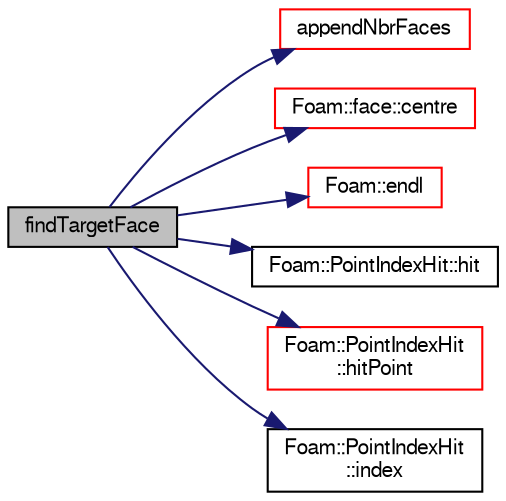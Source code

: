 digraph "findTargetFace"
{
  bgcolor="transparent";
  edge [fontname="FreeSans",fontsize="10",labelfontname="FreeSans",labelfontsize="10"];
  node [fontname="FreeSans",fontsize="10",shape=record];
  rankdir="LR";
  Node196 [label="findTargetFace",height=0.2,width=0.4,color="black", fillcolor="grey75", style="filled", fontcolor="black"];
  Node196 -> Node197 [color="midnightblue",fontsize="10",style="solid",fontname="FreeSans"];
  Node197 [label="appendNbrFaces",height=0.2,width=0.4,color="red",URL="$a24870.html#a9840641ecac9732fd058ceb43315d1c4",tooltip="Add faces neighbouring faceI to the ID list. "];
  Node196 -> Node202 [color="midnightblue",fontsize="10",style="solid",fontname="FreeSans"];
  Node202 [label="Foam::face::centre",height=0.2,width=0.4,color="red",URL="$a27218.html#a87a4cbbb775d06be2c2f27bdab4ddb04",tooltip="Centre point of face. "];
  Node196 -> Node206 [color="midnightblue",fontsize="10",style="solid",fontname="FreeSans"];
  Node206 [label="Foam::endl",height=0.2,width=0.4,color="red",URL="$a21124.html#a2db8fe02a0d3909e9351bb4275b23ce4",tooltip="Add newline and flush stream. "];
  Node196 -> Node208 [color="midnightblue",fontsize="10",style="solid",fontname="FreeSans"];
  Node208 [label="Foam::PointIndexHit::hit",height=0.2,width=0.4,color="black",URL="$a27566.html#aee8dc30bf27cefe419b15f96e594c155",tooltip="Is there a hit. "];
  Node196 -> Node209 [color="midnightblue",fontsize="10",style="solid",fontname="FreeSans"];
  Node209 [label="Foam::PointIndexHit\l::hitPoint",height=0.2,width=0.4,color="red",URL="$a27566.html#a0350feff966a8bc8833a84ca454f1e5e",tooltip="Return hit point. "];
  Node196 -> Node251 [color="midnightblue",fontsize="10",style="solid",fontname="FreeSans"];
  Node251 [label="Foam::PointIndexHit\l::index",height=0.2,width=0.4,color="black",URL="$a27566.html#a4a438520bb14406481732edc13c119c7",tooltip="Return index. "];
}
